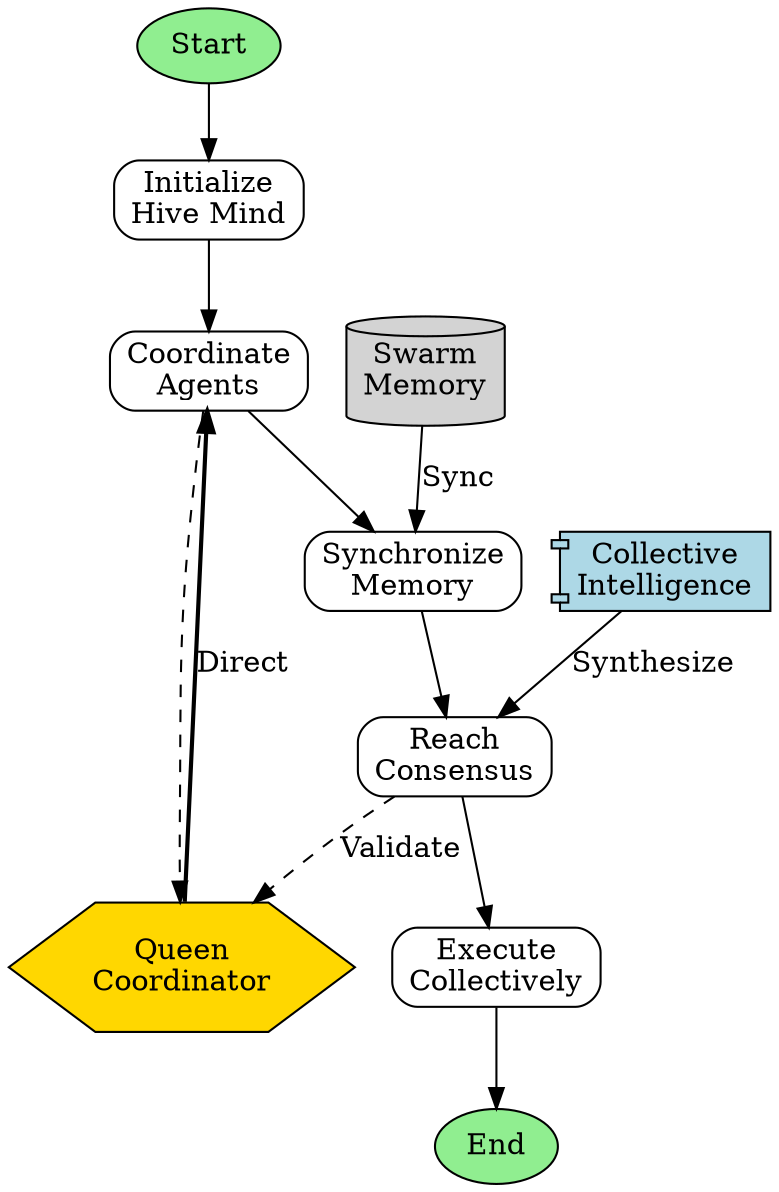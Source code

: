 digraph HiveMind {
  rankdir=TB;
  node [shape=box, style=rounded];

  start [label="Start", shape=ellipse, fillcolor=lightgreen, style=filled];
  p1 [label="Initialize\nHive Mind"];
  p2 [label="Coordinate\nAgents"];
  p3 [label="Synchronize\nMemory"];
  p4 [label="Reach\nConsensus"];
  p5 [label="Execute\nCollectively"];
  end [label="End", shape=ellipse, fillcolor=lightgreen, style=filled];

  queen [label="Queen\nCoordinator", shape=hexagon, fillcolor=gold, style=filled];
  collective [label="Collective\nIntelligence", shape=component, fillcolor=lightblue, style=filled];
  memory [label="Swarm\nMemory", shape=cylinder, fillcolor=lightgray, style=filled];

  start -> p1 -> p2 -> p3 -> p4 -> p5 -> end;

  queen -> p2 [label="Direct", style=bold];
  collective -> p4 [label="Synthesize"];
  memory -> p3 [label="Sync"];

  p2 -> queen [style=dashed];
  p4 -> queen [label="Validate", style=dashed];
}
